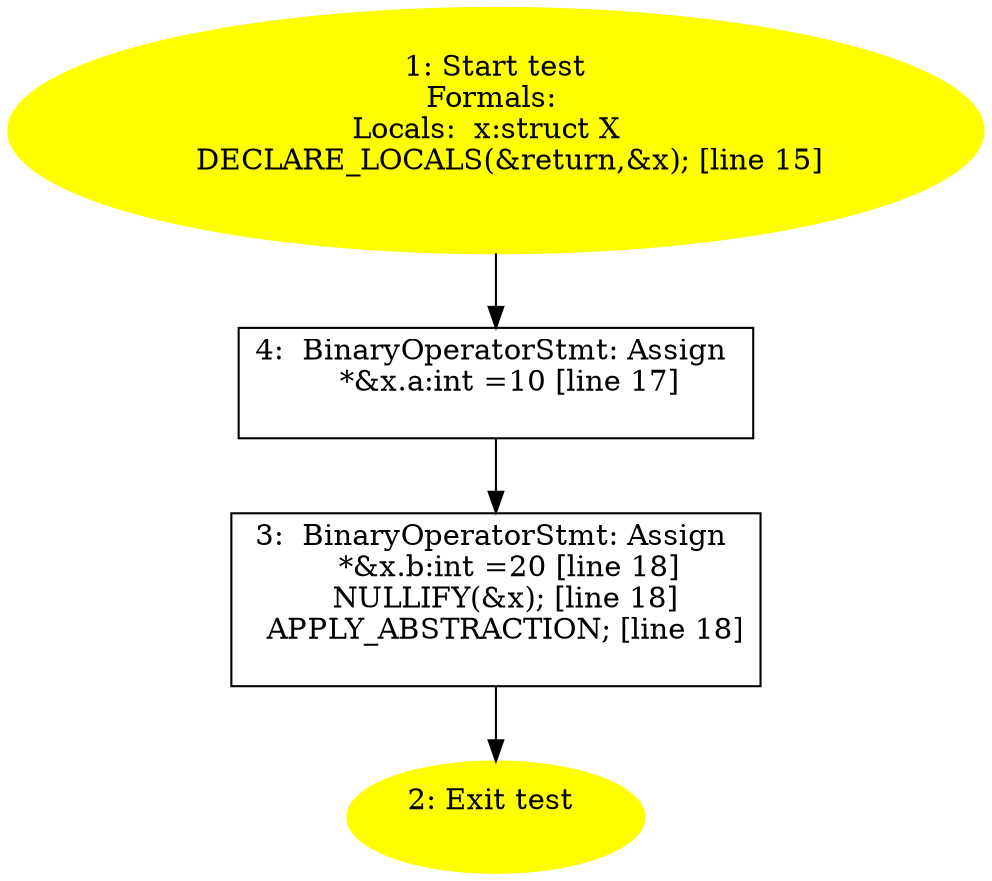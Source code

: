 digraph iCFG {
4 [label="4:  BinaryOperatorStmt: Assign \n   *&x.a:int =10 [line 17]\n " shape="box"]
	

	 4 -> 3 ;
3 [label="3:  BinaryOperatorStmt: Assign \n   *&x.b:int =20 [line 18]\n  NULLIFY(&x); [line 18]\n  APPLY_ABSTRACTION; [line 18]\n " shape="box"]
	

	 3 -> 2 ;
2 [label="2: Exit test \n  " color=yellow style=filled]
	

1 [label="1: Start test\nFormals: \nLocals:  x:struct X  \n   DECLARE_LOCALS(&return,&x); [line 15]\n " color=yellow style=filled]
	

	 1 -> 4 ;
}
